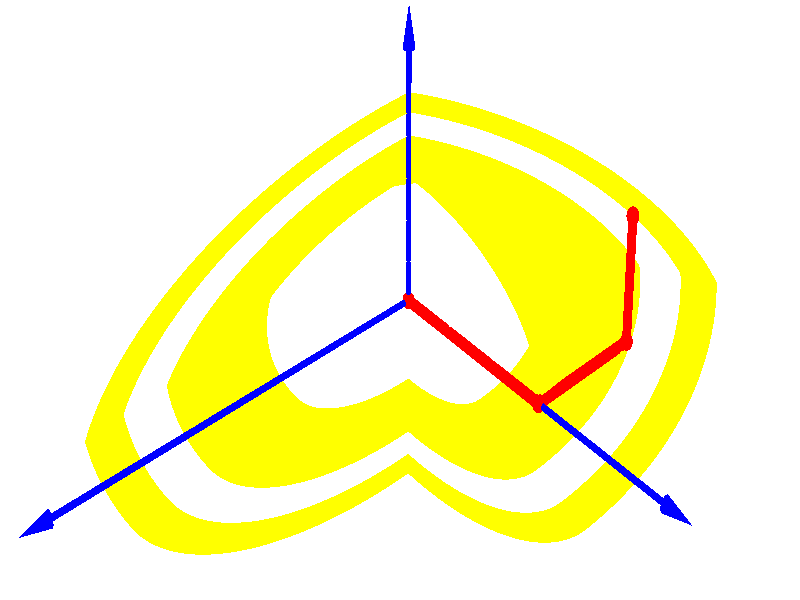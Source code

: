 #include "textures.inc"
#include "colors.inc"

camera {
	location <1.7, 1.2,-1.5>
	look_at <-0.01, 0, -0.01>
	right 16/9 * x * 0.29
	up y * 0.26
}

light_source {
        <5, 8, -7> color White
        area_light <0, 2,-1.4>, <-1.4, 2, 0>, 10, 10
}
light_source { <-5, 0.5,-3> color White }

sky_sphere {
	pigment {
		color White
	}
}

/* points of descent path */
#declare x4 = <0, 0, 0>;
#declare x3 = <0.3, 0, 0>;
#declare x2 = <0.3, 0, 0.2>;
#declare x1 = <0.3, 0.15, 0.2>;

/* ellipsoids */
#declare a = 2;
#declare b = 1;
#declare c = 2.5;

#macro sA(U, V)
	((U.x * V.x) / (a * a) + (U.y * V.y) / (b * b) + (U.z * V.z) / (c * c))
#end

#macro normA(U)
	sqrt(sA(U, U))
#end

#macro clippedellipsoid(X, col)
#local r = normA(X);
sphere {
	<0, 0,0>, r
	scale <a, b, c>
	clipped_by {
		box { <0,-1,0>, <1,1,-1> inverse }
	}
	pigment {
		color col
	}
}
#end

#macro clippedellipsoid2(X, col)
#local r = normA(X);
sphere {
	<0,0,0>, r
	scale <a, b, c>
	clipped_by {
		box { <0,-1,0>, <1,1,-1> inverse }
		prism {
			linear_spline
			0, 1, 4,
			<0,0>,<0,-1>,<1,-1>,<1,0.6666>
			inverse
		}
	}
	pigment { color col }
}
#end

clippedellipsoid(<0, 0.05, 0>, White)
clippedellipsoid(<0, 0.1, 0>, White)

#declare levelsurface = <1, 1, 0>;
#declare levelsurface = Yellow;

clippedellipsoid(x3, levelsurface)
clippedellipsoid2(x2, levelsurface)
clippedellipsoid2(x1, levelsurface)

clippedellipsoid2(<0, 0.2, 0>, White)
clippedellipsoid2(<0, 0.25, 0>, White)

/* descent path */
#macro redpoint(where)
#local center = <where.x, where.y, where.z>;
sphere { center, 0.01
	pigment { color Red }
}
#end

redpoint(x4)
redpoint(x3)
redpoint(x2)
redpoint(x1)

#macro draw(U, V)
#local startpoint = <U.x, U.y, U.z>;
#local endpoint = <V.x, V.y, V.z>;
cylinder {
	startpoint, endpoint, 0.007
	pigment {
		color Red
	}
}
#end

draw(x1, x2)
draw(x2, x3)
draw(x3, x4)

/* coordinate axes */
#macro axis(dir)
#local endpoint = <dir.x, dir.y, dir.z>;
cylinder {
	<0,0,0>, endpoint, 0.004
	pigment {
		color Blue
	}
}
cone {
	endpoint, 0.01, endpoint + 0.05 * vnormalize(endpoint), 0
	pigment {
		color Blue
	}
}
#end

axis(<0.55, 0, 0>)
axis(<0, 0.3, 0>)
axis(<0, 0, -0.67>)

